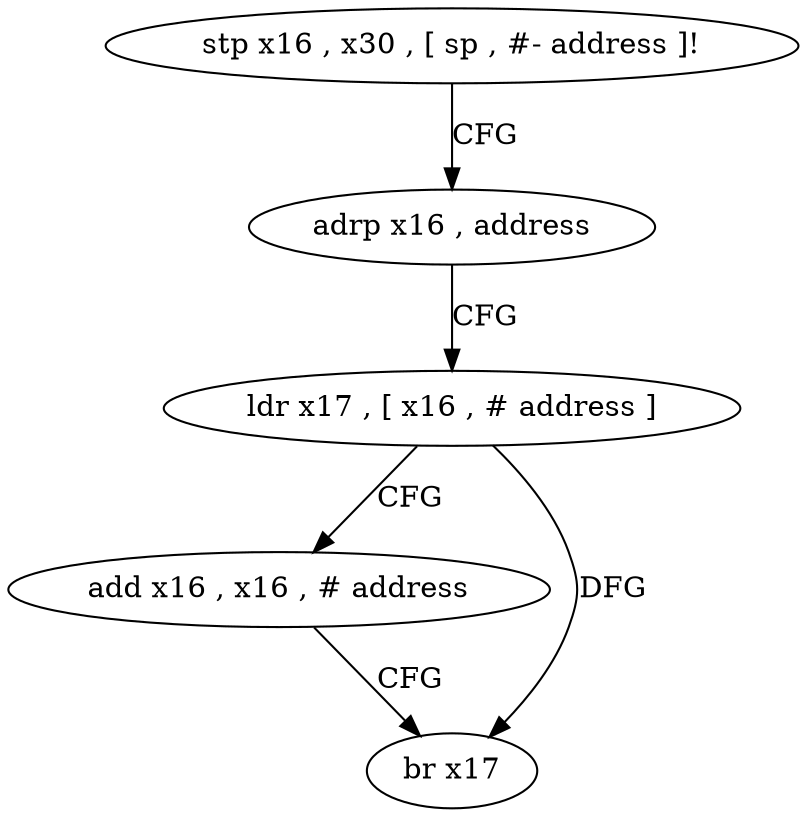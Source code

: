 digraph "func" {
"4198528" [label = "stp x16 , x30 , [ sp , #- address ]!" ]
"4198532" [label = "adrp x16 , address" ]
"4198536" [label = "ldr x17 , [ x16 , # address ]" ]
"4198540" [label = "add x16 , x16 , # address" ]
"4198544" [label = "br x17" ]
"4198528" -> "4198532" [ label = "CFG" ]
"4198532" -> "4198536" [ label = "CFG" ]
"4198536" -> "4198540" [ label = "CFG" ]
"4198536" -> "4198544" [ label = "DFG" ]
"4198540" -> "4198544" [ label = "CFG" ]
}
